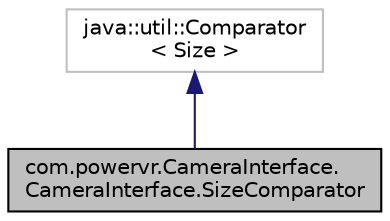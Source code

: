 digraph "com.powervr.CameraInterface.CameraInterface.SizeComparator"
{
  edge [fontname="Helvetica",fontsize="10",labelfontname="Helvetica",labelfontsize="10"];
  node [fontname="Helvetica",fontsize="10",shape=record];
  Node1 [label="com.powervr.CameraInterface.\lCameraInterface.SizeComparator",height=0.2,width=0.4,color="black", fillcolor="grey75", style="filled", fontcolor="black"];
  Node2 -> Node1 [dir="back",color="midnightblue",fontsize="10",style="solid",fontname="Helvetica"];
  Node2 [label="java::util::Comparator\l\< Size \>",height=0.2,width=0.4,color="grey75", fillcolor="white", style="filled"];
}

